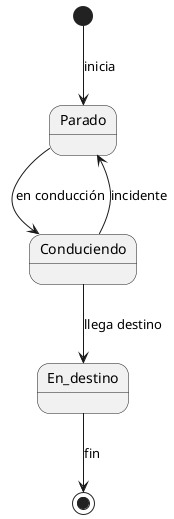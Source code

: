 @startuml "Conductor"
[*] --> Parado : inicia
Parado --> Conduciendo : en conducción
Conduciendo --> En_destino : llega destino
Conduciendo --> Parado : incidente
En_destino --> [*] : fin
@enduml
